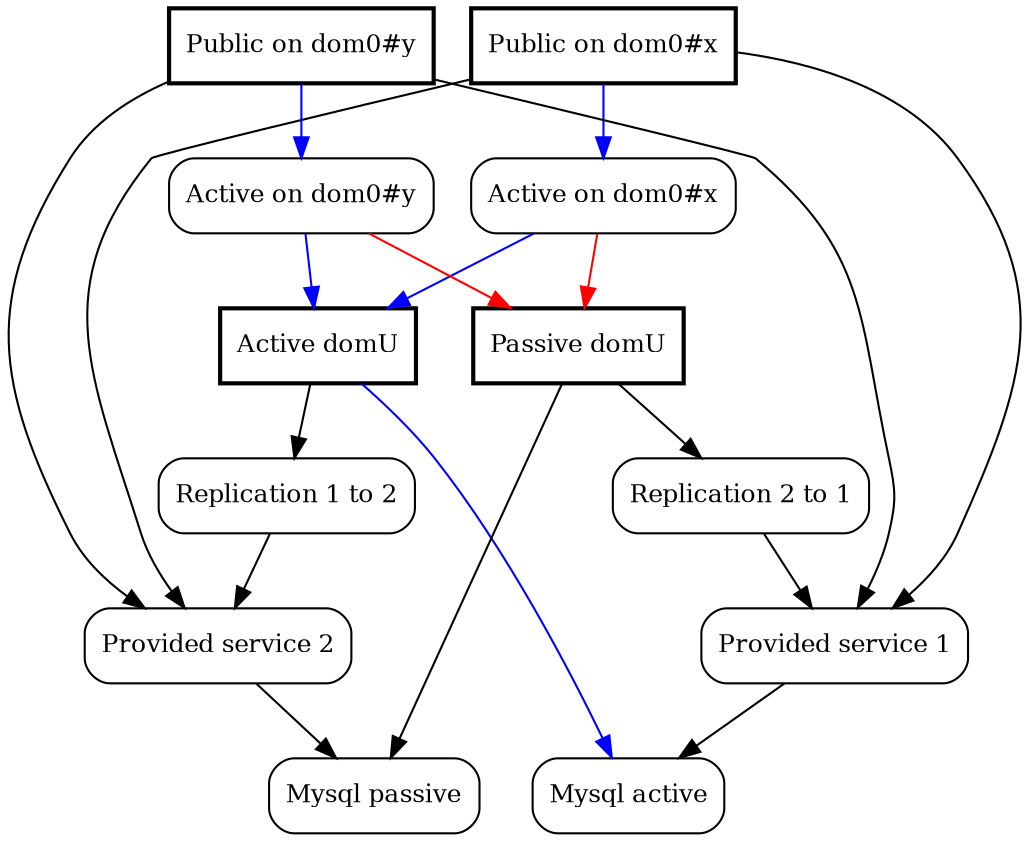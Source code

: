 # Meetin.gs port butterfly visualization
# Usage: dot -Tsvg % > butterfly.svg

digraph MeetingsPortButterfly {
    node [shape=box, style=rounded, fontsize=12];

    pa1   [label="Public on dom0#x", style=bold];
    pa2   [label="Public on dom0#y", style=bold];
    act1  [label="Active on dom0#x"];
    act2  [label="Active on dom0#y"];
    prov1 [label="Provided service 1"];
    prov2 [label="Provided service 2"];
    domua [label="Active domU", style=bold];
    domup [label="Passive domU", style=bold];
    repl1 [label="Replication 1 to 2"];
    repl2 [label="Replication 2 to 1"];
    my1   [label="Mysql active"];
    my2   [label="Mysql passive"];

    pa1   -> act1 [color=blue];
    pa1   -> {prov1 prov2};
    act1  -> domua [color=blue];
    act1  -> domup [color=red];
    domua -> my1 [color=blue];
    domua -> repl1;
    repl1 -> prov2;
    prov1 -> my1;

    pa2   -> act2 [color=blue];
    pa2   -> {prov2 prov1};
    act2  -> domua [color=blue];
    act2  -> domup [color=red];
    domup -> my2;
    domup -> repl2;
    repl2 -> prov1;
    prov2 -> my2;
}
